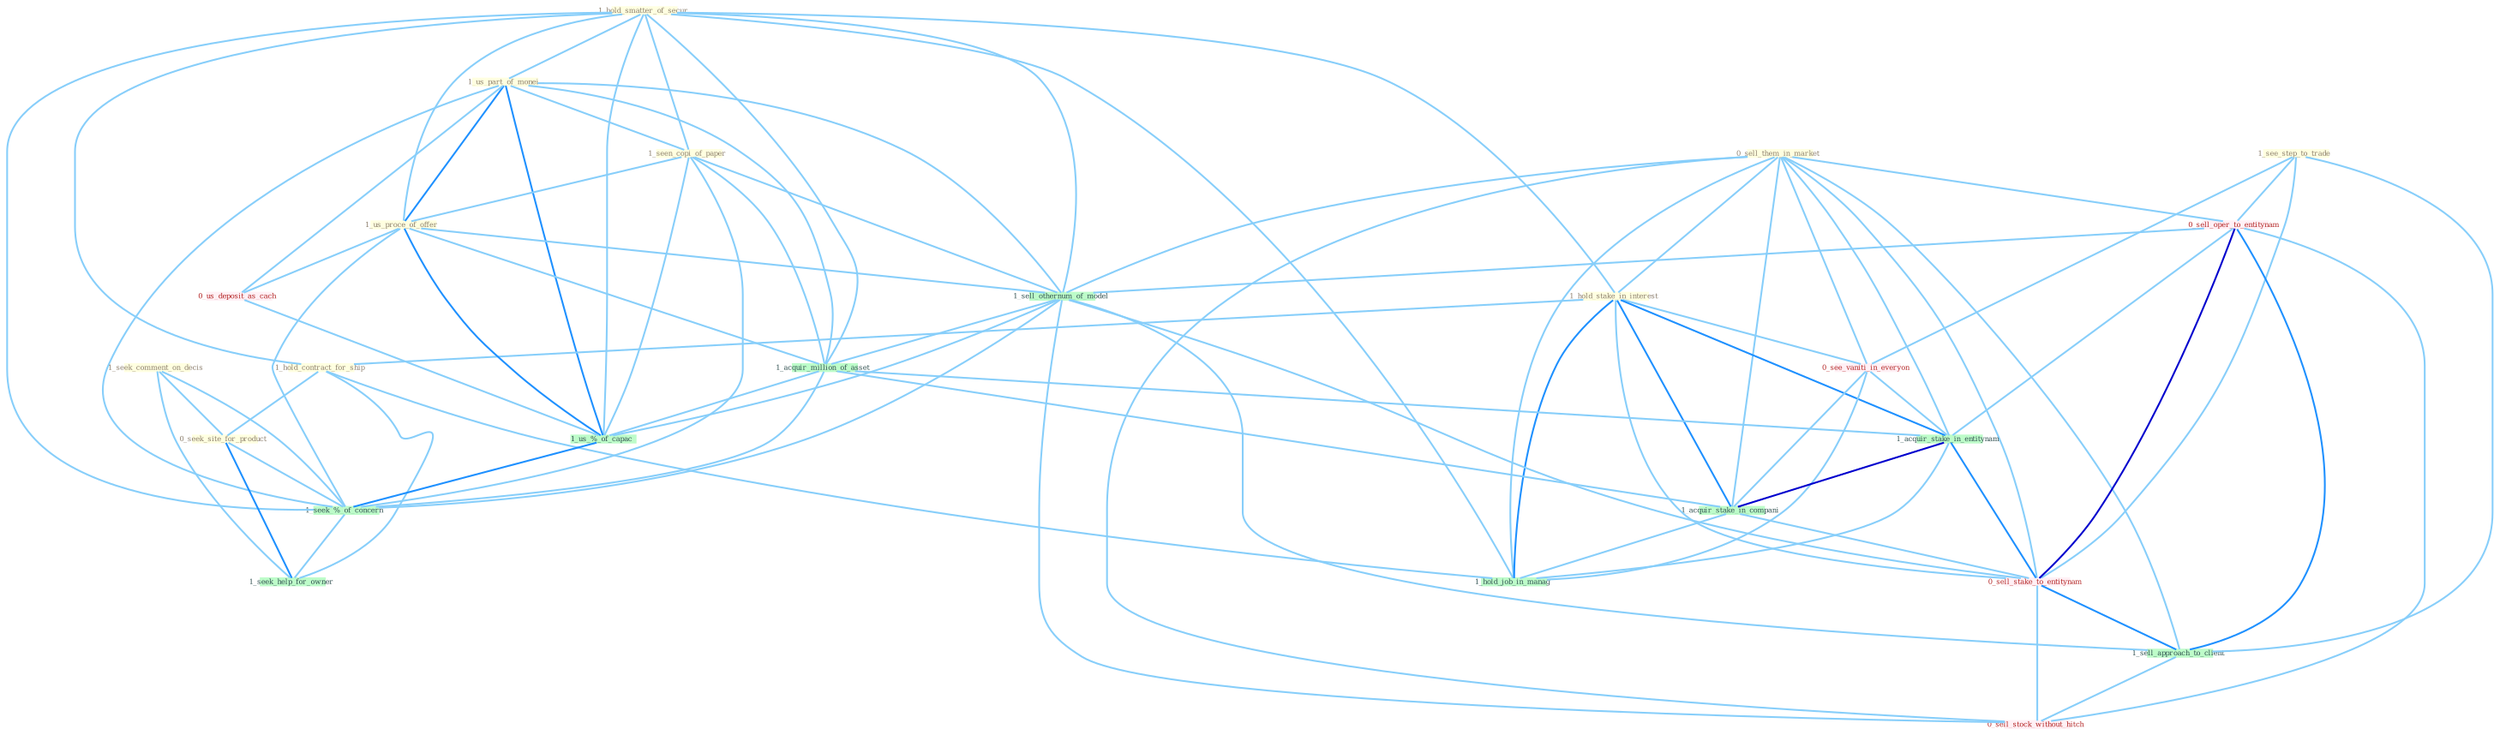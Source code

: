 Graph G{ 
    node
    [shape=polygon,style=filled,width=.5,height=.06,color="#BDFCC9",fixedsize=true,fontsize=4,
    fontcolor="#2f4f4f"];
    {node
    [color="#ffffe0", fontcolor="#8b7d6b"] "1_hold_smatter_of_secur " "1_us_part_of_monei " "0_sell_them_in_market " "1_seen_copi_of_paper " "1_seek_comment_on_decis " "1_see_step_to_trade " "1_hold_stake_in_interest " "1_hold_contract_for_ship " "0_seek_site_for_product " "1_us_proce_of_offer "}
{node [color="#fff0f5", fontcolor="#b22222"] "0_sell_oper_to_entitynam " "0_see_vaniti_in_everyon " "0_us_deposit_as_cach " "0_sell_stake_to_entitynam " "0_sell_stock_without_hitch "}
edge [color="#B0E2FF"];

	"1_hold_smatter_of_secur " -- "1_us_part_of_monei " [w="1", color="#87cefa" ];
	"1_hold_smatter_of_secur " -- "1_seen_copi_of_paper " [w="1", color="#87cefa" ];
	"1_hold_smatter_of_secur " -- "1_hold_stake_in_interest " [w="1", color="#87cefa" ];
	"1_hold_smatter_of_secur " -- "1_hold_contract_for_ship " [w="1", color="#87cefa" ];
	"1_hold_smatter_of_secur " -- "1_us_proce_of_offer " [w="1", color="#87cefa" ];
	"1_hold_smatter_of_secur " -- "1_sell_othernum_of_model " [w="1", color="#87cefa" ];
	"1_hold_smatter_of_secur " -- "1_acquir_million_of_asset " [w="1", color="#87cefa" ];
	"1_hold_smatter_of_secur " -- "1_us_%_of_capac " [w="1", color="#87cefa" ];
	"1_hold_smatter_of_secur " -- "1_hold_job_in_manag " [w="1", color="#87cefa" ];
	"1_hold_smatter_of_secur " -- "1_seek_%_of_concern " [w="1", color="#87cefa" ];
	"1_us_part_of_monei " -- "1_seen_copi_of_paper " [w="1", color="#87cefa" ];
	"1_us_part_of_monei " -- "1_us_proce_of_offer " [w="2", color="#1e90ff" , len=0.8];
	"1_us_part_of_monei " -- "1_sell_othernum_of_model " [w="1", color="#87cefa" ];
	"1_us_part_of_monei " -- "1_acquir_million_of_asset " [w="1", color="#87cefa" ];
	"1_us_part_of_monei " -- "0_us_deposit_as_cach " [w="1", color="#87cefa" ];
	"1_us_part_of_monei " -- "1_us_%_of_capac " [w="2", color="#1e90ff" , len=0.8];
	"1_us_part_of_monei " -- "1_seek_%_of_concern " [w="1", color="#87cefa" ];
	"0_sell_them_in_market " -- "1_hold_stake_in_interest " [w="1", color="#87cefa" ];
	"0_sell_them_in_market " -- "0_sell_oper_to_entitynam " [w="1", color="#87cefa" ];
	"0_sell_them_in_market " -- "1_sell_othernum_of_model " [w="1", color="#87cefa" ];
	"0_sell_them_in_market " -- "0_see_vaniti_in_everyon " [w="1", color="#87cefa" ];
	"0_sell_them_in_market " -- "1_acquir_stake_in_entitynam " [w="1", color="#87cefa" ];
	"0_sell_them_in_market " -- "1_acquir_stake_in_compani " [w="1", color="#87cefa" ];
	"0_sell_them_in_market " -- "0_sell_stake_to_entitynam " [w="1", color="#87cefa" ];
	"0_sell_them_in_market " -- "1_sell_approach_to_client " [w="1", color="#87cefa" ];
	"0_sell_them_in_market " -- "1_hold_job_in_manag " [w="1", color="#87cefa" ];
	"0_sell_them_in_market " -- "0_sell_stock_without_hitch " [w="1", color="#87cefa" ];
	"1_seen_copi_of_paper " -- "1_us_proce_of_offer " [w="1", color="#87cefa" ];
	"1_seen_copi_of_paper " -- "1_sell_othernum_of_model " [w="1", color="#87cefa" ];
	"1_seen_copi_of_paper " -- "1_acquir_million_of_asset " [w="1", color="#87cefa" ];
	"1_seen_copi_of_paper " -- "1_us_%_of_capac " [w="1", color="#87cefa" ];
	"1_seen_copi_of_paper " -- "1_seek_%_of_concern " [w="1", color="#87cefa" ];
	"1_seek_comment_on_decis " -- "0_seek_site_for_product " [w="1", color="#87cefa" ];
	"1_seek_comment_on_decis " -- "1_seek_%_of_concern " [w="1", color="#87cefa" ];
	"1_seek_comment_on_decis " -- "1_seek_help_for_owner " [w="1", color="#87cefa" ];
	"1_see_step_to_trade " -- "0_sell_oper_to_entitynam " [w="1", color="#87cefa" ];
	"1_see_step_to_trade " -- "0_see_vaniti_in_everyon " [w="1", color="#87cefa" ];
	"1_see_step_to_trade " -- "0_sell_stake_to_entitynam " [w="1", color="#87cefa" ];
	"1_see_step_to_trade " -- "1_sell_approach_to_client " [w="1", color="#87cefa" ];
	"1_hold_stake_in_interest " -- "1_hold_contract_for_ship " [w="1", color="#87cefa" ];
	"1_hold_stake_in_interest " -- "0_see_vaniti_in_everyon " [w="1", color="#87cefa" ];
	"1_hold_stake_in_interest " -- "1_acquir_stake_in_entitynam " [w="2", color="#1e90ff" , len=0.8];
	"1_hold_stake_in_interest " -- "1_acquir_stake_in_compani " [w="2", color="#1e90ff" , len=0.8];
	"1_hold_stake_in_interest " -- "0_sell_stake_to_entitynam " [w="1", color="#87cefa" ];
	"1_hold_stake_in_interest " -- "1_hold_job_in_manag " [w="2", color="#1e90ff" , len=0.8];
	"1_hold_contract_for_ship " -- "0_seek_site_for_product " [w="1", color="#87cefa" ];
	"1_hold_contract_for_ship " -- "1_hold_job_in_manag " [w="1", color="#87cefa" ];
	"1_hold_contract_for_ship " -- "1_seek_help_for_owner " [w="1", color="#87cefa" ];
	"0_seek_site_for_product " -- "1_seek_%_of_concern " [w="1", color="#87cefa" ];
	"0_seek_site_for_product " -- "1_seek_help_for_owner " [w="2", color="#1e90ff" , len=0.8];
	"1_us_proce_of_offer " -- "1_sell_othernum_of_model " [w="1", color="#87cefa" ];
	"1_us_proce_of_offer " -- "1_acquir_million_of_asset " [w="1", color="#87cefa" ];
	"1_us_proce_of_offer " -- "0_us_deposit_as_cach " [w="1", color="#87cefa" ];
	"1_us_proce_of_offer " -- "1_us_%_of_capac " [w="2", color="#1e90ff" , len=0.8];
	"1_us_proce_of_offer " -- "1_seek_%_of_concern " [w="1", color="#87cefa" ];
	"0_sell_oper_to_entitynam " -- "1_sell_othernum_of_model " [w="1", color="#87cefa" ];
	"0_sell_oper_to_entitynam " -- "1_acquir_stake_in_entitynam " [w="1", color="#87cefa" ];
	"0_sell_oper_to_entitynam " -- "0_sell_stake_to_entitynam " [w="3", color="#0000cd" , len=0.6];
	"0_sell_oper_to_entitynam " -- "1_sell_approach_to_client " [w="2", color="#1e90ff" , len=0.8];
	"0_sell_oper_to_entitynam " -- "0_sell_stock_without_hitch " [w="1", color="#87cefa" ];
	"1_sell_othernum_of_model " -- "1_acquir_million_of_asset " [w="1", color="#87cefa" ];
	"1_sell_othernum_of_model " -- "0_sell_stake_to_entitynam " [w="1", color="#87cefa" ];
	"1_sell_othernum_of_model " -- "1_us_%_of_capac " [w="1", color="#87cefa" ];
	"1_sell_othernum_of_model " -- "1_sell_approach_to_client " [w="1", color="#87cefa" ];
	"1_sell_othernum_of_model " -- "0_sell_stock_without_hitch " [w="1", color="#87cefa" ];
	"1_sell_othernum_of_model " -- "1_seek_%_of_concern " [w="1", color="#87cefa" ];
	"0_see_vaniti_in_everyon " -- "1_acquir_stake_in_entitynam " [w="1", color="#87cefa" ];
	"0_see_vaniti_in_everyon " -- "1_acquir_stake_in_compani " [w="1", color="#87cefa" ];
	"0_see_vaniti_in_everyon " -- "1_hold_job_in_manag " [w="1", color="#87cefa" ];
	"1_acquir_million_of_asset " -- "1_acquir_stake_in_entitynam " [w="1", color="#87cefa" ];
	"1_acquir_million_of_asset " -- "1_acquir_stake_in_compani " [w="1", color="#87cefa" ];
	"1_acquir_million_of_asset " -- "1_us_%_of_capac " [w="1", color="#87cefa" ];
	"1_acquir_million_of_asset " -- "1_seek_%_of_concern " [w="1", color="#87cefa" ];
	"0_us_deposit_as_cach " -- "1_us_%_of_capac " [w="1", color="#87cefa" ];
	"1_acquir_stake_in_entitynam " -- "1_acquir_stake_in_compani " [w="3", color="#0000cd" , len=0.6];
	"1_acquir_stake_in_entitynam " -- "0_sell_stake_to_entitynam " [w="2", color="#1e90ff" , len=0.8];
	"1_acquir_stake_in_entitynam " -- "1_hold_job_in_manag " [w="1", color="#87cefa" ];
	"1_acquir_stake_in_compani " -- "0_sell_stake_to_entitynam " [w="1", color="#87cefa" ];
	"1_acquir_stake_in_compani " -- "1_hold_job_in_manag " [w="1", color="#87cefa" ];
	"0_sell_stake_to_entitynam " -- "1_sell_approach_to_client " [w="2", color="#1e90ff" , len=0.8];
	"0_sell_stake_to_entitynam " -- "0_sell_stock_without_hitch " [w="1", color="#87cefa" ];
	"1_us_%_of_capac " -- "1_seek_%_of_concern " [w="2", color="#1e90ff" , len=0.8];
	"1_sell_approach_to_client " -- "0_sell_stock_without_hitch " [w="1", color="#87cefa" ];
	"1_seek_%_of_concern " -- "1_seek_help_for_owner " [w="1", color="#87cefa" ];
}